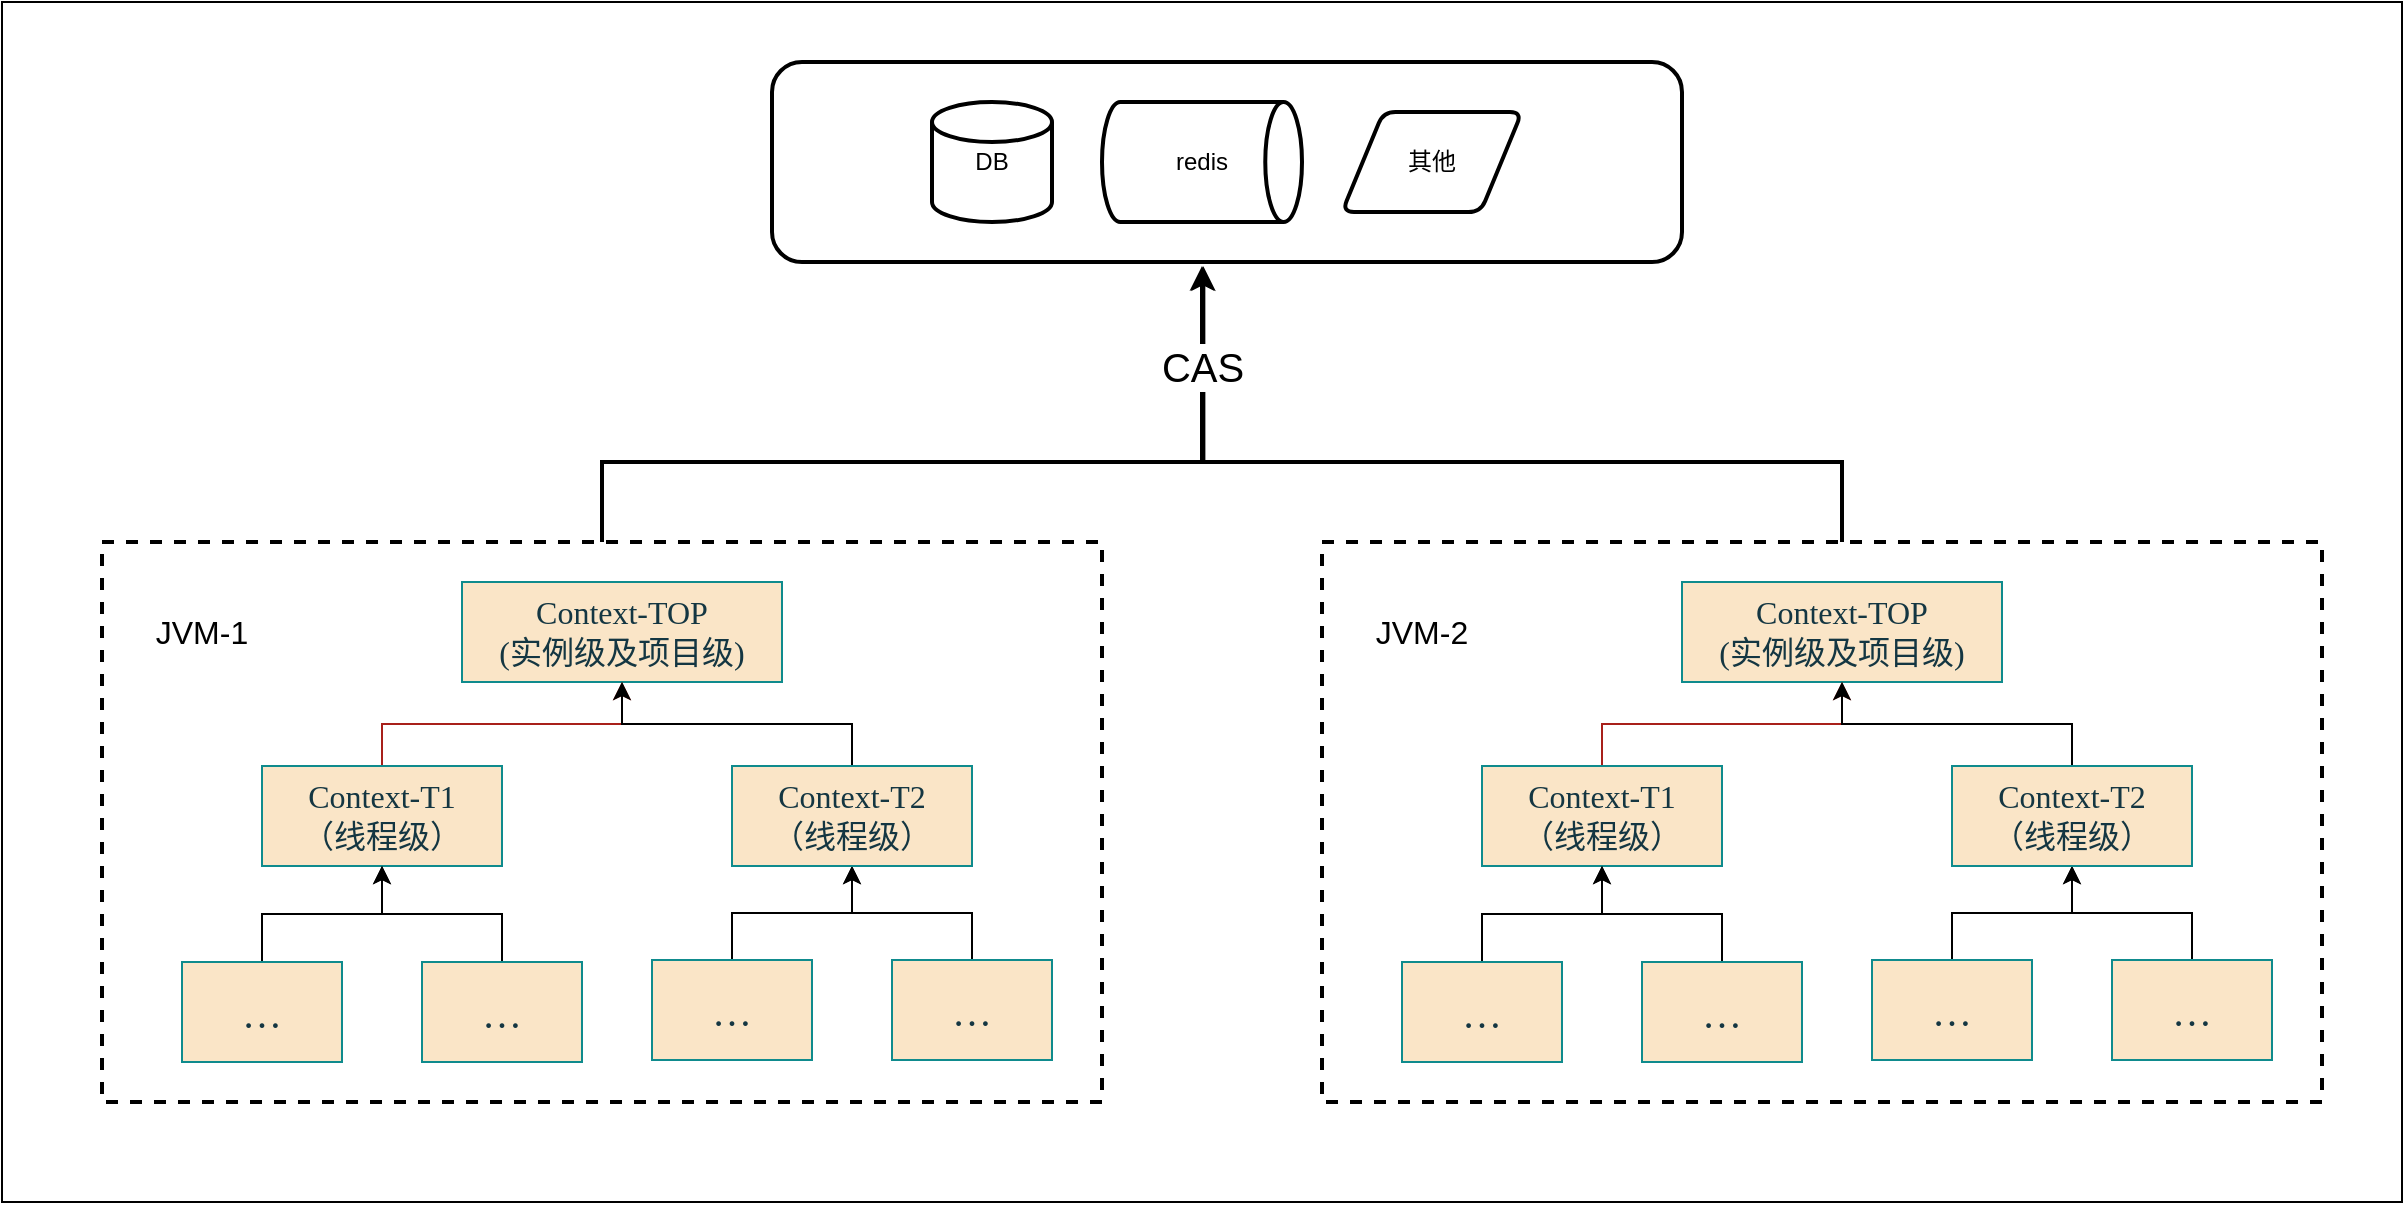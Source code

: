 <mxfile version="24.4.13" type="github">
  <diagram name="第 1 页" id="Jlxba5Tiglko1fCMD5mD">
    <mxGraphModel dx="2390" dy="2084" grid="1" gridSize="10" guides="1" tooltips="1" connect="1" arrows="1" fold="1" page="1" pageScale="1" pageWidth="1169" pageHeight="827" math="0" shadow="0">
      <root>
        <mxCell id="0" />
        <mxCell id="1" parent="0" />
        <mxCell id="dKExv-1zDAod7ZjAdwyR-57" value="" style="rounded=1;whiteSpace=wrap;html=1;strokeWidth=2;" vertex="1" parent="1">
          <mxGeometry x="555" y="-60" width="455" height="100" as="geometry" />
        </mxCell>
        <mxCell id="qooLItGGZ6lpS-9ja9J2-20" value="" style="rounded=0;whiteSpace=wrap;html=1;hachureGap=4;fontFamily=Times New Roman;fontSize=20;labelBackgroundColor=none;fillColor=none;strokeColor=default;" parent="1" vertex="1">
          <mxGeometry x="170" y="-90" width="1200" height="600" as="geometry" />
        </mxCell>
        <mxCell id="dKExv-1zDAod7ZjAdwyR-14" value="" style="rounded=0;whiteSpace=wrap;html=1;strokeWidth=2;dashed=1;" vertex="1" parent="1">
          <mxGeometry x="220" y="180" width="500" height="280" as="geometry" />
        </mxCell>
        <mxCell id="qooLItGGZ6lpS-9ja9J2-1" value="&lt;div&gt;Context-TOP&lt;/div&gt;&lt;div&gt;(实例级及项目级)&lt;br&gt;&lt;/div&gt;" style="html=1;whiteSpace=wrap;hachureGap=4;fontFamily=Times New Roman;fontSize=16;labelBackgroundColor=none;fillColor=#FAE5C7;strokeColor=#0F8B8D;fontColor=#143642;" parent="1" vertex="1">
          <mxGeometry x="400" y="200" width="160" height="50" as="geometry" />
        </mxCell>
        <mxCell id="qooLItGGZ6lpS-9ja9J2-18" style="edgeStyle=orthogonalEdgeStyle;rounded=0;hachureGap=4;orthogonalLoop=1;jettySize=auto;html=1;fontFamily=Times New Roman;fontSize=16;labelBackgroundColor=none;strokeColor=#A8201A;fontColor=default;" parent="1" source="qooLItGGZ6lpS-9ja9J2-2" target="qooLItGGZ6lpS-9ja9J2-1" edge="1">
          <mxGeometry relative="1" as="geometry" />
        </mxCell>
        <mxCell id="qooLItGGZ6lpS-9ja9J2-2" value="&lt;div&gt;Context-T1&lt;/div&gt;&lt;div&gt;（线程级）&lt;/div&gt;" style="html=1;whiteSpace=wrap;hachureGap=4;fontFamily=Times New Roman;fontSize=16;labelBackgroundColor=none;fillColor=#FAE5C7;strokeColor=#0F8B8D;fontColor=#143642;" parent="1" vertex="1">
          <mxGeometry x="300" y="292" width="120" height="50" as="geometry" />
        </mxCell>
        <mxCell id="dKExv-1zDAod7ZjAdwyR-35" style="edgeStyle=orthogonalEdgeStyle;rounded=0;orthogonalLoop=1;jettySize=auto;html=1;entryX=0.5;entryY=1;entryDx=0;entryDy=0;" edge="1" parent="1" source="qooLItGGZ6lpS-9ja9J2-21" target="qooLItGGZ6lpS-9ja9J2-2">
          <mxGeometry relative="1" as="geometry" />
        </mxCell>
        <mxCell id="qooLItGGZ6lpS-9ja9J2-21" value="…" style="html=1;whiteSpace=wrap;hachureGap=4;fontFamily=Times New Roman;fontSize=20;labelBackgroundColor=none;fillColor=#FAE5C7;strokeColor=#0F8B8D;fontColor=#143642;" parent="1" vertex="1">
          <mxGeometry x="260" y="390" width="80" height="50" as="geometry" />
        </mxCell>
        <mxCell id="dKExv-1zDAod7ZjAdwyR-36" style="edgeStyle=orthogonalEdgeStyle;rounded=0;orthogonalLoop=1;jettySize=auto;html=1;entryX=0.5;entryY=1;entryDx=0;entryDy=0;" edge="1" parent="1" source="qooLItGGZ6lpS-9ja9J2-22" target="qooLItGGZ6lpS-9ja9J2-2">
          <mxGeometry relative="1" as="geometry" />
        </mxCell>
        <mxCell id="qooLItGGZ6lpS-9ja9J2-22" value="…" style="html=1;whiteSpace=wrap;hachureGap=4;fontFamily=Times New Roman;fontSize=20;labelBackgroundColor=none;fillColor=#FAE5C7;strokeColor=#0F8B8D;fontColor=#143642;" parent="1" vertex="1">
          <mxGeometry x="380" y="390" width="80" height="50" as="geometry" />
        </mxCell>
        <mxCell id="dKExv-1zDAod7ZjAdwyR-37" style="edgeStyle=orthogonalEdgeStyle;rounded=0;orthogonalLoop=1;jettySize=auto;html=1;entryX=0.5;entryY=1;entryDx=0;entryDy=0;" edge="1" parent="1" source="qooLItGGZ6lpS-9ja9J2-23" target="dKExv-1zDAod7ZjAdwyR-34">
          <mxGeometry relative="1" as="geometry" />
        </mxCell>
        <mxCell id="qooLItGGZ6lpS-9ja9J2-23" value="…" style="html=1;whiteSpace=wrap;hachureGap=4;fontFamily=Times New Roman;fontSize=20;labelBackgroundColor=none;fillColor=#FAE5C7;strokeColor=#0F8B8D;fontColor=#143642;" parent="1" vertex="1">
          <mxGeometry x="495" y="389" width="80" height="50" as="geometry" />
        </mxCell>
        <mxCell id="dKExv-1zDAod7ZjAdwyR-38" style="edgeStyle=orthogonalEdgeStyle;rounded=0;orthogonalLoop=1;jettySize=auto;html=1;entryX=0.5;entryY=1;entryDx=0;entryDy=0;" edge="1" parent="1" source="qooLItGGZ6lpS-9ja9J2-24" target="dKExv-1zDAod7ZjAdwyR-34">
          <mxGeometry relative="1" as="geometry" />
        </mxCell>
        <mxCell id="qooLItGGZ6lpS-9ja9J2-24" value="…" style="html=1;whiteSpace=wrap;hachureGap=4;fontFamily=Times New Roman;fontSize=20;labelBackgroundColor=none;fillColor=#FAE5C7;strokeColor=#0F8B8D;fontColor=#143642;" parent="1" vertex="1">
          <mxGeometry x="615" y="389" width="80" height="50" as="geometry" />
        </mxCell>
        <mxCell id="dKExv-1zDAod7ZjAdwyR-15" value="JVM-1" style="text;html=1;align=center;verticalAlign=middle;whiteSpace=wrap;rounded=0;strokeWidth=1;fontSize=16;" vertex="1" parent="1">
          <mxGeometry x="240" y="210" width="60" height="30" as="geometry" />
        </mxCell>
        <mxCell id="dKExv-1zDAod7ZjAdwyR-39" value="" style="edgeStyle=orthogonalEdgeStyle;rounded=0;orthogonalLoop=1;jettySize=auto;html=1;" edge="1" parent="1" source="dKExv-1zDAod7ZjAdwyR-34" target="qooLItGGZ6lpS-9ja9J2-1">
          <mxGeometry relative="1" as="geometry" />
        </mxCell>
        <mxCell id="dKExv-1zDAod7ZjAdwyR-34" value="&lt;div&gt;Context-T2&lt;/div&gt;&lt;div&gt;（线程级）&lt;/div&gt;" style="html=1;whiteSpace=wrap;hachureGap=4;fontFamily=Times New Roman;fontSize=16;labelBackgroundColor=none;fillColor=#FAE5C7;strokeColor=#0F8B8D;fontColor=#143642;" vertex="1" parent="1">
          <mxGeometry x="535" y="292" width="120" height="50" as="geometry" />
        </mxCell>
        <mxCell id="dKExv-1zDAod7ZjAdwyR-69" style="edgeStyle=orthogonalEdgeStyle;rounded=0;orthogonalLoop=1;jettySize=auto;html=1;entryX=0.474;entryY=1.021;entryDx=0;entryDy=0;entryPerimeter=0;strokeWidth=2;" edge="1" parent="1" source="dKExv-1zDAod7ZjAdwyR-40" target="dKExv-1zDAod7ZjAdwyR-57">
          <mxGeometry relative="1" as="geometry">
            <mxPoint x="770" y="50.0" as="targetPoint" />
            <Array as="points">
              <mxPoint x="1090" y="140" />
              <mxPoint x="771" y="140" />
            </Array>
          </mxGeometry>
        </mxCell>
        <mxCell id="dKExv-1zDAod7ZjAdwyR-40" value="" style="rounded=0;whiteSpace=wrap;html=1;strokeWidth=2;dashed=1;" vertex="1" parent="1">
          <mxGeometry x="830" y="180" width="500" height="280" as="geometry" />
        </mxCell>
        <mxCell id="dKExv-1zDAod7ZjAdwyR-41" value="&lt;div&gt;Context-TOP&lt;/div&gt;&lt;div&gt;(实例级及项目级)&lt;br&gt;&lt;/div&gt;" style="html=1;whiteSpace=wrap;hachureGap=4;fontFamily=Times New Roman;fontSize=16;labelBackgroundColor=none;fillColor=#FAE5C7;strokeColor=#0F8B8D;fontColor=#143642;" vertex="1" parent="1">
          <mxGeometry x="1010" y="200" width="160" height="50" as="geometry" />
        </mxCell>
        <mxCell id="dKExv-1zDAod7ZjAdwyR-42" style="edgeStyle=orthogonalEdgeStyle;rounded=0;hachureGap=4;orthogonalLoop=1;jettySize=auto;html=1;fontFamily=Times New Roman;fontSize=16;labelBackgroundColor=none;strokeColor=#A8201A;fontColor=default;" edge="1" parent="1" source="dKExv-1zDAod7ZjAdwyR-43" target="dKExv-1zDAod7ZjAdwyR-41">
          <mxGeometry relative="1" as="geometry" />
        </mxCell>
        <mxCell id="dKExv-1zDAod7ZjAdwyR-43" value="&lt;div&gt;Context-T1&lt;/div&gt;&lt;div&gt;（线程级）&lt;/div&gt;" style="html=1;whiteSpace=wrap;hachureGap=4;fontFamily=Times New Roman;fontSize=16;labelBackgroundColor=none;fillColor=#FAE5C7;strokeColor=#0F8B8D;fontColor=#143642;" vertex="1" parent="1">
          <mxGeometry x="910" y="292" width="120" height="50" as="geometry" />
        </mxCell>
        <mxCell id="dKExv-1zDAod7ZjAdwyR-44" style="edgeStyle=orthogonalEdgeStyle;rounded=0;orthogonalLoop=1;jettySize=auto;html=1;entryX=0.5;entryY=1;entryDx=0;entryDy=0;" edge="1" parent="1" source="dKExv-1zDAod7ZjAdwyR-45" target="dKExv-1zDAod7ZjAdwyR-43">
          <mxGeometry relative="1" as="geometry" />
        </mxCell>
        <mxCell id="dKExv-1zDAod7ZjAdwyR-45" value="…" style="html=1;whiteSpace=wrap;hachureGap=4;fontFamily=Times New Roman;fontSize=20;labelBackgroundColor=none;fillColor=#FAE5C7;strokeColor=#0F8B8D;fontColor=#143642;" vertex="1" parent="1">
          <mxGeometry x="870" y="390" width="80" height="50" as="geometry" />
        </mxCell>
        <mxCell id="dKExv-1zDAod7ZjAdwyR-46" style="edgeStyle=orthogonalEdgeStyle;rounded=0;orthogonalLoop=1;jettySize=auto;html=1;entryX=0.5;entryY=1;entryDx=0;entryDy=0;" edge="1" parent="1" source="dKExv-1zDAod7ZjAdwyR-47" target="dKExv-1zDAod7ZjAdwyR-43">
          <mxGeometry relative="1" as="geometry" />
        </mxCell>
        <mxCell id="dKExv-1zDAod7ZjAdwyR-47" value="…" style="html=1;whiteSpace=wrap;hachureGap=4;fontFamily=Times New Roman;fontSize=20;labelBackgroundColor=none;fillColor=#FAE5C7;strokeColor=#0F8B8D;fontColor=#143642;" vertex="1" parent="1">
          <mxGeometry x="990" y="390" width="80" height="50" as="geometry" />
        </mxCell>
        <mxCell id="dKExv-1zDAod7ZjAdwyR-48" style="edgeStyle=orthogonalEdgeStyle;rounded=0;orthogonalLoop=1;jettySize=auto;html=1;entryX=0.5;entryY=1;entryDx=0;entryDy=0;" edge="1" parent="1" source="dKExv-1zDAod7ZjAdwyR-49" target="dKExv-1zDAod7ZjAdwyR-54">
          <mxGeometry relative="1" as="geometry" />
        </mxCell>
        <mxCell id="dKExv-1zDAod7ZjAdwyR-49" value="…" style="html=1;whiteSpace=wrap;hachureGap=4;fontFamily=Times New Roman;fontSize=20;labelBackgroundColor=none;fillColor=#FAE5C7;strokeColor=#0F8B8D;fontColor=#143642;" vertex="1" parent="1">
          <mxGeometry x="1105" y="389" width="80" height="50" as="geometry" />
        </mxCell>
        <mxCell id="dKExv-1zDAod7ZjAdwyR-50" style="edgeStyle=orthogonalEdgeStyle;rounded=0;orthogonalLoop=1;jettySize=auto;html=1;entryX=0.5;entryY=1;entryDx=0;entryDy=0;" edge="1" parent="1" source="dKExv-1zDAod7ZjAdwyR-51" target="dKExv-1zDAod7ZjAdwyR-54">
          <mxGeometry relative="1" as="geometry" />
        </mxCell>
        <mxCell id="dKExv-1zDAod7ZjAdwyR-51" value="…" style="html=1;whiteSpace=wrap;hachureGap=4;fontFamily=Times New Roman;fontSize=20;labelBackgroundColor=none;fillColor=#FAE5C7;strokeColor=#0F8B8D;fontColor=#143642;" vertex="1" parent="1">
          <mxGeometry x="1225" y="389" width="80" height="50" as="geometry" />
        </mxCell>
        <mxCell id="dKExv-1zDAod7ZjAdwyR-52" value="JVM-2" style="text;html=1;align=center;verticalAlign=middle;whiteSpace=wrap;rounded=0;strokeWidth=1;fontSize=16;" vertex="1" parent="1">
          <mxGeometry x="850" y="210" width="60" height="30" as="geometry" />
        </mxCell>
        <mxCell id="dKExv-1zDAod7ZjAdwyR-53" value="" style="edgeStyle=orthogonalEdgeStyle;rounded=0;orthogonalLoop=1;jettySize=auto;html=1;" edge="1" parent="1" source="dKExv-1zDAod7ZjAdwyR-54" target="dKExv-1zDAod7ZjAdwyR-41">
          <mxGeometry relative="1" as="geometry" />
        </mxCell>
        <mxCell id="dKExv-1zDAod7ZjAdwyR-54" value="&lt;div&gt;Context-T2&lt;/div&gt;&lt;div&gt;（线程级）&lt;/div&gt;" style="html=1;whiteSpace=wrap;hachureGap=4;fontFamily=Times New Roman;fontSize=16;labelBackgroundColor=none;fillColor=#FAE5C7;strokeColor=#0F8B8D;fontColor=#143642;" vertex="1" parent="1">
          <mxGeometry x="1145" y="292" width="120" height="50" as="geometry" />
        </mxCell>
        <mxCell id="dKExv-1zDAod7ZjAdwyR-55" value="redis" style="strokeWidth=2;html=1;shape=mxgraph.flowchart.direct_data;whiteSpace=wrap;" vertex="1" parent="1">
          <mxGeometry x="720" y="-40" width="100" height="60" as="geometry" />
        </mxCell>
        <mxCell id="dKExv-1zDAod7ZjAdwyR-56" value="DB" style="strokeWidth=2;html=1;shape=mxgraph.flowchart.database;whiteSpace=wrap;" vertex="1" parent="1">
          <mxGeometry x="635" y="-40" width="60" height="60" as="geometry" />
        </mxCell>
        <mxCell id="dKExv-1zDAod7ZjAdwyR-58" style="edgeStyle=orthogonalEdgeStyle;rounded=0;orthogonalLoop=1;jettySize=auto;html=1;strokeWidth=2;" edge="1" parent="1" source="dKExv-1zDAod7ZjAdwyR-14">
          <mxGeometry relative="1" as="geometry">
            <mxPoint x="770" y="42" as="targetPoint" />
            <Array as="points">
              <mxPoint x="470" y="140" />
              <mxPoint x="770" y="140" />
            </Array>
          </mxGeometry>
        </mxCell>
        <mxCell id="dKExv-1zDAod7ZjAdwyR-60" value="CAS" style="edgeLabel;html=1;align=center;verticalAlign=middle;resizable=0;points=[];fontSize=20;" vertex="1" connectable="0" parent="dKExv-1zDAod7ZjAdwyR-58">
          <mxGeometry x="0.771" relative="1" as="geometry">
            <mxPoint as="offset" />
          </mxGeometry>
        </mxCell>
        <mxCell id="dKExv-1zDAod7ZjAdwyR-61" value="其他" style="shape=parallelogram;html=1;strokeWidth=2;perimeter=parallelogramPerimeter;whiteSpace=wrap;rounded=1;arcSize=12;size=0.23;" vertex="1" parent="1">
          <mxGeometry x="840" y="-35" width="90" height="50" as="geometry" />
        </mxCell>
      </root>
    </mxGraphModel>
  </diagram>
</mxfile>
